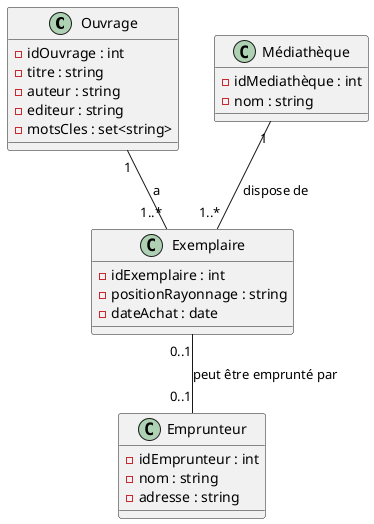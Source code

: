 @startuml f
class Ouvrage {
    - idOuvrage : int
    - titre : string
    - auteur : string
    - editeur : string
    - motsCles : set<string>
}

class Exemplaire {
    - idExemplaire : int
    - positionRayonnage : string
    - dateAchat : date
}

class Emprunteur {
    - idEmprunteur : int
    - nom : string
    - adresse : string
}

class Médiathèque {
    - idMediathèque : int
    - nom : string
}

Médiathèque "1" -- "1..*" Exemplaire : dispose de
Ouvrage "1" -- "1..*" Exemplaire : a
Exemplaire "0..1" -- "0..1" Emprunteur : peut être emprunté par
@enduml
